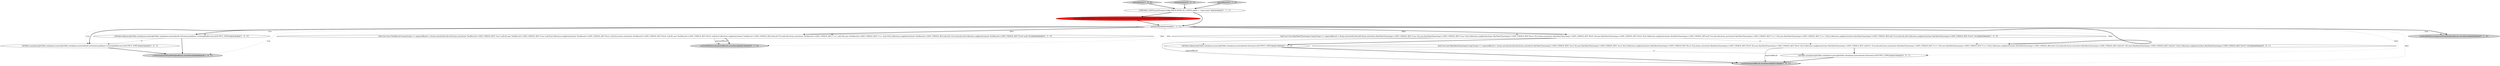 digraph {
5 [style = filled, label = "testLeftInner['1', '0', '0']", fillcolor = lightgray, shape = diamond image = "AAA0AAABBB1BBB"];
13 [style = filled, label = "testOuterInner['0', '0', '1']", fillcolor = lightgray, shape = diamond image = "AAA0AAABBB3BBB"];
6 [style = filled, label = "runTest(expectedFinalMultiJoinResult,storeName)@@@6@@@['1', '0', '1']", fillcolor = lightgray, shape = ellipse image = "AAA0AAABBB1BBB"];
10 [style = filled, label = "leftTable.leftJoin(rightTable,valueJoiner).join(rightTable,valueJoiner,materialized).toStream().to(OUTPUT_TOPIC)@@@4@@@['0', '1', '0']", fillcolor = red, shape = ellipse image = "AAA1AAABBB2BBB"];
9 [style = filled, label = "final List<List<TestRecord<Long,String>>> expectedResult = Arrays.asList(null,null,null,Arrays.asList(new TestRecord<>(ANY_UNIQUE_KEY,\"A-a-a\",null,4L),new TestRecord<>(ANY_UNIQUE_KEY,\"A-a-a\",null,4L)),Collections.singletonList(new TestRecord<>(ANY_UNIQUE_KEY,\"B-a-a\",null,5L)),Arrays.asList(new TestRecord<>(ANY_UNIQUE_KEY,\"B-b-b\",null,6L),new TestRecord<>(ANY_UNIQUE_KEY,\"B-b-b\",null,6L)),Collections.singletonList(new TestRecord<>(ANY_UNIQUE_KEY,null,null,7L)),null,null,Arrays.asList(new TestRecord<>(ANY_UNIQUE_KEY,\"C-c-c\",null,10L),new TestRecord<>(ANY_UNIQUE_KEY,\"C-c-c\",null,10L)),Collections.singletonList(new TestRecord<>(ANY_UNIQUE_KEY,null,null,11L)),null,null,null,Collections.singletonList(new TestRecord<>(ANY_UNIQUE_KEY,\"D-d-d\",null,15L)))@@@9@@@['0', '1', '0']", fillcolor = white, shape = ellipse image = "AAA0AAABBB2BBB"];
16 [style = filled, label = "leftTable.outerJoin(rightTable,valueJoiner).join(rightTable,valueJoiner,materialized).toStream().to(OUTPUT_TOPIC)@@@10@@@['0', '0', '1']", fillcolor = white, shape = ellipse image = "AAA0AAABBB3BBB"];
12 [style = filled, label = "runTestWithDriver(expectedResult,storeName)@@@10@@@['0', '1', '0']", fillcolor = lightgray, shape = ellipse image = "AAA0AAABBB2BBB"];
15 [style = filled, label = "final List<List<KeyValueTimestamp<Long,String>>> expectedResult = Arrays.asList(null,null,null,Arrays.asList(new KeyValueTimestamp<>(ANY_UNIQUE_KEY,\"A-a-a\",4L),new KeyValueTimestamp<>(ANY_UNIQUE_KEY,\"A-a-a\",4L)),Collections.singletonList(new KeyValueTimestamp<>(ANY_UNIQUE_KEY,\"B-a-a\",5L)),Arrays.asList(new KeyValueTimestamp<>(ANY_UNIQUE_KEY,\"B-b-b\",6L),new KeyValueTimestamp<>(ANY_UNIQUE_KEY,\"B-b-b\",6L)),Collections.singletonList(new KeyValueTimestamp<>(ANY_UNIQUE_KEY,\"null-b-b\",7L)),null,null,Arrays.asList(new KeyValueTimestamp<>(ANY_UNIQUE_KEY,\"C-c-c\",10L),new KeyValueTimestamp<>(ANY_UNIQUE_KEY,\"C-c-c\",10L)),Collections.singletonList(new KeyValueTimestamp<>(ANY_UNIQUE_KEY,null,11L)),null,null,Arrays.asList(new KeyValueTimestamp<>(ANY_UNIQUE_KEY,\"null-d-d\",14L),new KeyValueTimestamp<>(ANY_UNIQUE_KEY,\"null-d-d\",14L)),Collections.singletonList(new KeyValueTimestamp<>(ANY_UNIQUE_KEY,\"D-d-d\",15L)))@@@9@@@['0', '0', '1']", fillcolor = white, shape = ellipse image = "AAA0AAABBB3BBB"];
7 [style = filled, label = "final List<List<KeyValueTimestamp<Long,String>>> expectedResult = Arrays.asList(null,null,null,Arrays.asList(new KeyValueTimestamp<>(ANY_UNIQUE_KEY,\"A-a-a\",4L),new KeyValueTimestamp<>(ANY_UNIQUE_KEY,\"A-a-a\",4L)),Collections.singletonList(new KeyValueTimestamp<>(ANY_UNIQUE_KEY,\"B-a-a\",5L)),Arrays.asList(new KeyValueTimestamp<>(ANY_UNIQUE_KEY,\"B-b-b\",6L),new KeyValueTimestamp<>(ANY_UNIQUE_KEY,\"B-b-b\",6L)),Collections.singletonList(new KeyValueTimestamp<>(ANY_UNIQUE_KEY,null,7L)),null,null,Arrays.asList(new KeyValueTimestamp<>(ANY_UNIQUE_KEY,\"C-c-c\",10L),new KeyValueTimestamp<>(ANY_UNIQUE_KEY,\"C-c-c\",10L)),Collections.singletonList(new KeyValueTimestamp<>(ANY_UNIQUE_KEY,null,11L)),null,null,null,Collections.singletonList(new KeyValueTimestamp<>(ANY_UNIQUE_KEY,\"D-d-d\",15L)))@@@9@@@['1', '0', '0']", fillcolor = white, shape = ellipse image = "AAA0AAABBB1BBB"];
11 [style = filled, label = "testLeftInner['0', '1', '0']", fillcolor = lightgray, shape = diamond image = "AAA0AAABBB2BBB"];
14 [style = filled, label = "leftTable.outerJoin(rightTable,valueJoiner).join(rightTable,valueJoiner,materialized).toStream().peek(new CountingPeek(true)).to(OUTPUT_TOPIC)@@@5@@@['0', '0', '1']", fillcolor = white, shape = ellipse image = "AAA0AAABBB3BBB"];
1 [style = filled, label = "runTest(expectedResult,storeName)@@@11@@@['1', '0', '1']", fillcolor = lightgray, shape = ellipse image = "AAA0AAABBB1BBB"];
4 [style = filled, label = "STREAMS_CONFIG.put(StreamsConfig.APPLICATION_ID_CONFIG,appID + \"-inner-inner\")@@@3@@@['1', '1', '1']", fillcolor = white, shape = ellipse image = "AAA0AAABBB1BBB"];
8 [style = filled, label = "runTestWithDriver(expectedFinalMultiJoinResult,storeName)@@@6@@@['0', '1', '0']", fillcolor = lightgray, shape = ellipse image = "AAA0AAABBB2BBB"];
0 [style = filled, label = "leftTable.leftJoin(rightTable,valueJoiner).join(rightTable,valueJoiner,materialized).toStream().to(OUTPUT_TOPIC)@@@10@@@['1', '0', '0']", fillcolor = white, shape = ellipse image = "AAA0AAABBB1BBB"];
3 [style = filled, label = "leftTable.leftJoin(rightTable,valueJoiner).join(rightTable,valueJoiner,materialized).toStream().peek(new CountingPeek(true)).to(OUTPUT_TOPIC)@@@5@@@['1', '0', '0']", fillcolor = white, shape = ellipse image = "AAA0AAABBB1BBB"];
2 [style = filled, label = "cacheEnabled@@@4@@@['1', '1', '1']", fillcolor = white, shape = diamond image = "AAA0AAABBB1BBB"];
2->3 [style = dotted, label="true"];
4->10 [style = bold, label=""];
9->12 [style = solid, label="expectedResult"];
2->1 [style = dotted, label="false"];
2->15 [style = dotted, label="false"];
2->3 [style = bold, label=""];
11->4 [style = bold, label=""];
0->16 [style = dashed, label="0"];
3->6 [style = bold, label=""];
15->1 [style = solid, label="expectedResult"];
7->0 [style = bold, label=""];
4->2 [style = bold, label=""];
2->9 [style = bold, label=""];
2->0 [style = dotted, label="false"];
15->16 [style = bold, label=""];
2->16 [style = dotted, label="false"];
2->9 [style = dotted, label="false"];
2->7 [style = dotted, label="false"];
2->12 [style = dotted, label="false"];
16->1 [style = bold, label=""];
2->6 [style = dotted, label="true"];
0->1 [style = bold, label=""];
2->14 [style = bold, label=""];
2->15 [style = bold, label=""];
5->4 [style = bold, label=""];
7->15 [style = dashed, label="0"];
2->14 [style = dotted, label="true"];
10->2 [style = bold, label=""];
9->12 [style = bold, label=""];
2->7 [style = bold, label=""];
7->1 [style = solid, label="expectedResult"];
3->14 [style = dashed, label="0"];
14->6 [style = bold, label=""];
2->8 [style = dotted, label="true"];
2->8 [style = bold, label=""];
13->4 [style = bold, label=""];
}
